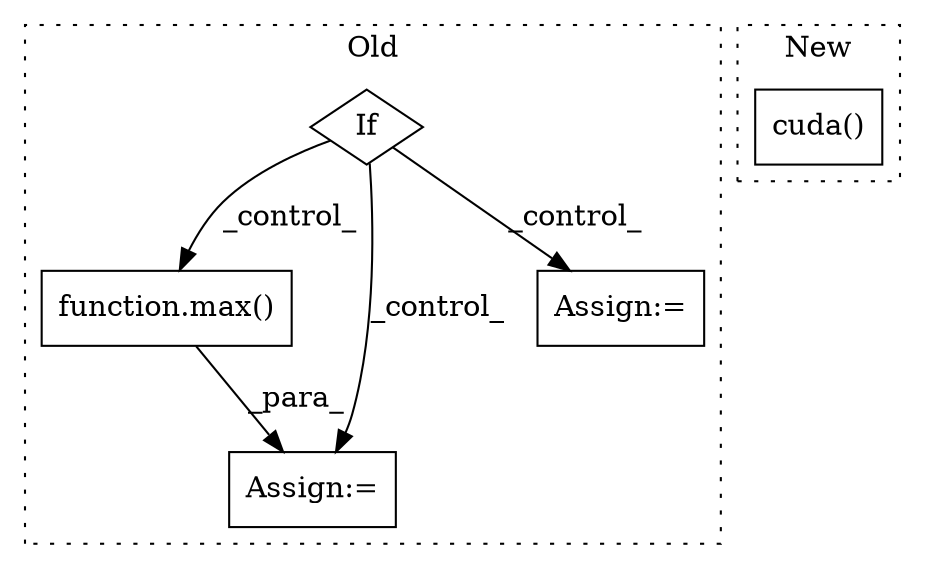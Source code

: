 digraph G {
subgraph cluster0 {
1 [label="function.max()" a="75" s="2898,2952" l="4,1" shape="box"];
3 [label="Assign:=" a="68" s="2895" l="3" shape="box"];
4 [label="If" a="96" s="2839" l="3" shape="diamond"];
5 [label="Assign:=" a="68" s="2987" l="3" shape="box"];
label = "Old";
style="dotted";
}
subgraph cluster1 {
2 [label="cuda()" a="75" s="3148" l="50" shape="box"];
label = "New";
style="dotted";
}
1 -> 3 [label="_para_"];
4 -> 3 [label="_control_"];
4 -> 1 [label="_control_"];
4 -> 5 [label="_control_"];
}